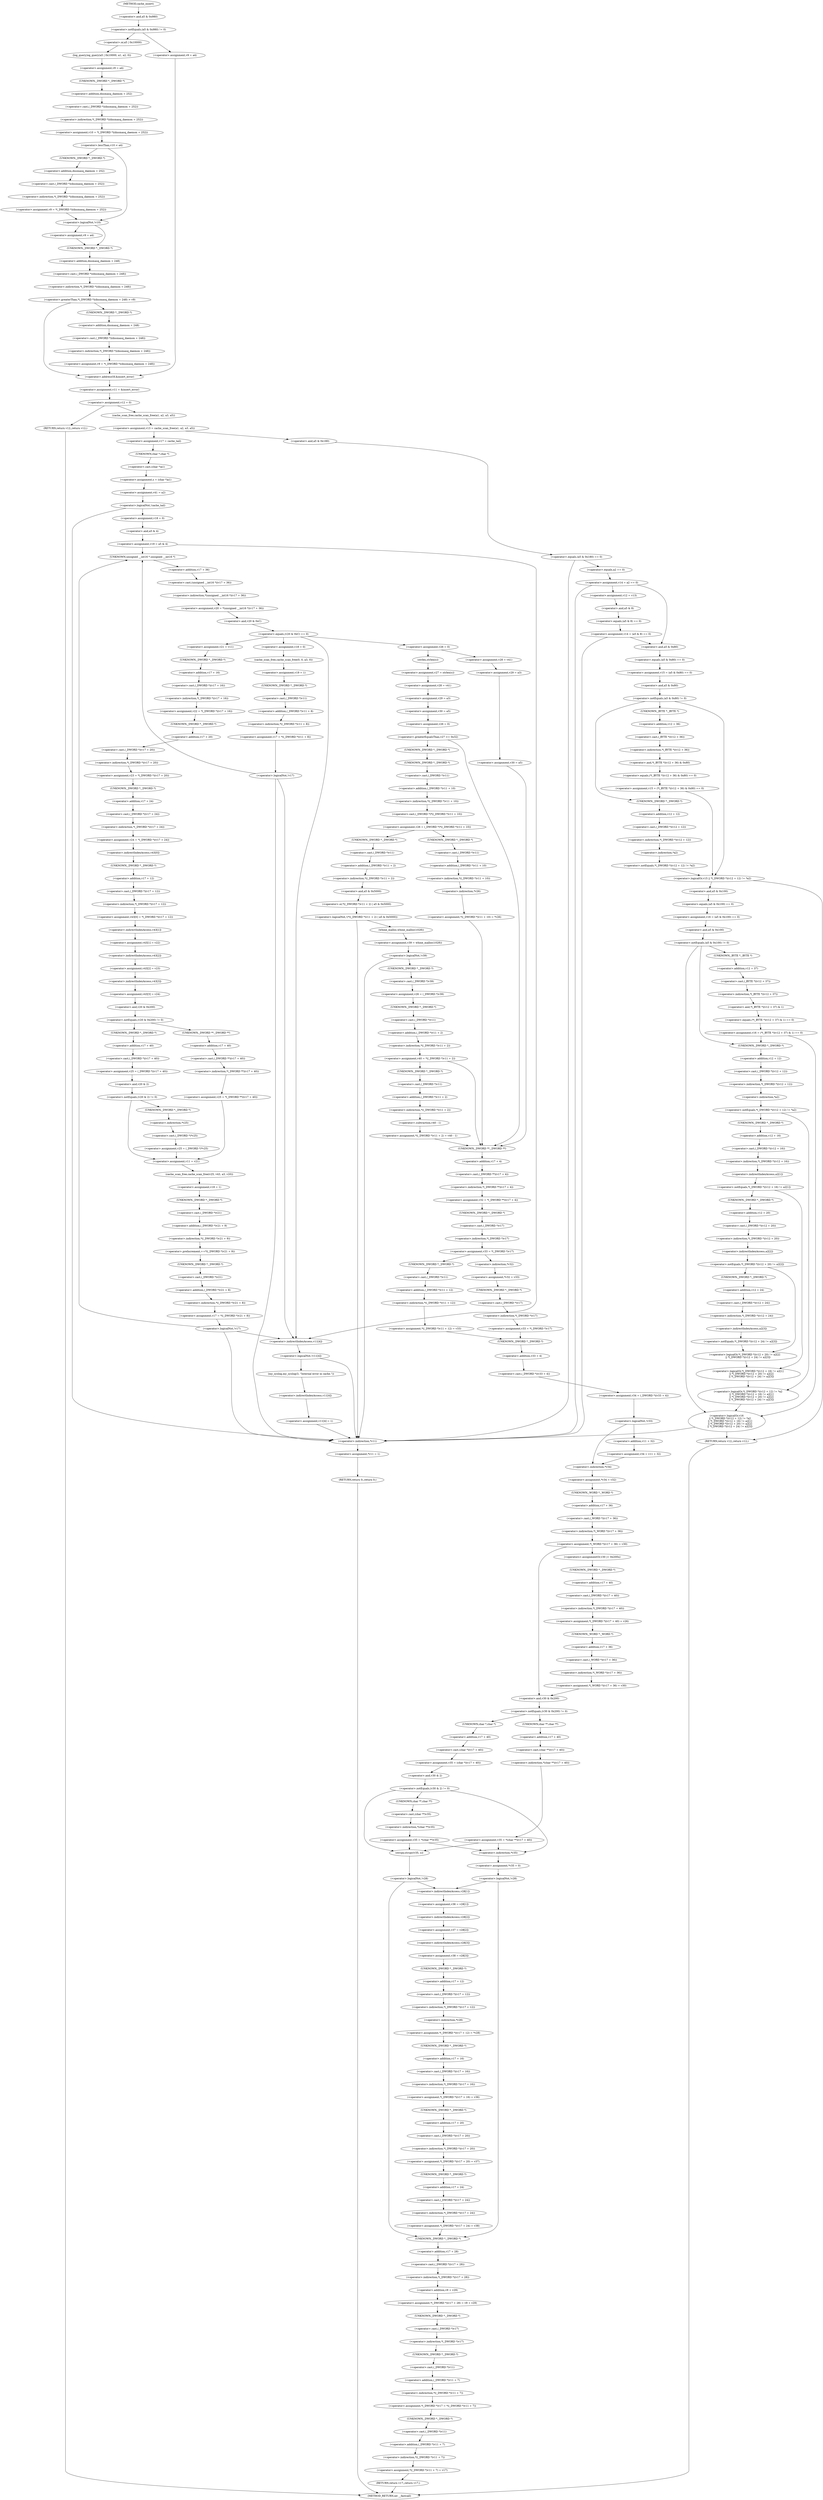 digraph cache_insert {  
"1000177" [label = "(<operator>.notEquals,(a5 & 0x980) != 0)" ]
"1000178" [label = "(<operator>.and,a5 & 0x980)" ]
"1000183" [label = "(log_query,log_query(a5 | 0x10000, a1, a2, 0))" ]
"1000184" [label = "(<operator>.or,a5 | 0x10000)" ]
"1000190" [label = "(<operator>.assignment,v9 = a4)" ]
"1000193" [label = "(<operator>.assignment,v10 = *(_DWORD *)(dnsmasq_daemon + 252))" ]
"1000195" [label = "(<operator>.indirection,*(_DWORD *)(dnsmasq_daemon + 252))" ]
"1000196" [label = "(<operator>.cast,(_DWORD *)(dnsmasq_daemon + 252))" ]
"1000197" [label = "(UNKNOWN,_DWORD *,_DWORD *)" ]
"1000198" [label = "(<operator>.addition,dnsmasq_daemon + 252)" ]
"1000202" [label = "(<operator>.lessThan,v10 < a4)" ]
"1000205" [label = "(<operator>.assignment,v9 = *(_DWORD *)(dnsmasq_daemon + 252))" ]
"1000207" [label = "(<operator>.indirection,*(_DWORD *)(dnsmasq_daemon + 252))" ]
"1000208" [label = "(<operator>.cast,(_DWORD *)(dnsmasq_daemon + 252))" ]
"1000209" [label = "(UNKNOWN,_DWORD *,_DWORD *)" ]
"1000210" [label = "(<operator>.addition,dnsmasq_daemon + 252)" ]
"1000214" [label = "(<operator>.logicalNot,!v10)" ]
"1000216" [label = "(<operator>.assignment,v9 = a4)" ]
"1000220" [label = "(<operator>.greaterThan,*(_DWORD *)(dnsmasq_daemon + 248) > v9)" ]
"1000221" [label = "(<operator>.indirection,*(_DWORD *)(dnsmasq_daemon + 248))" ]
"1000222" [label = "(<operator>.cast,(_DWORD *)(dnsmasq_daemon + 248))" ]
"1000223" [label = "(UNKNOWN,_DWORD *,_DWORD *)" ]
"1000224" [label = "(<operator>.addition,dnsmasq_daemon + 248)" ]
"1000228" [label = "(<operator>.assignment,v9 = *(_DWORD *)(dnsmasq_daemon + 248))" ]
"1000230" [label = "(<operator>.indirection,*(_DWORD *)(dnsmasq_daemon + 248))" ]
"1000231" [label = "(<operator>.cast,(_DWORD *)(dnsmasq_daemon + 248))" ]
"1000232" [label = "(UNKNOWN,_DWORD *,_DWORD *)" ]
"1000233" [label = "(<operator>.addition,dnsmasq_daemon + 248)" ]
"1000238" [label = "(<operator>.assignment,v9 = a4)" ]
"1000241" [label = "(<operator>.assignment,v11 = &insert_error)" ]
"1000243" [label = "(<operator>.addressOf,&insert_error)" ]
"1000245" [label = "(<operator>.assignment,v12 = 0)" ]
"1000250" [label = "(RETURN,return v12;,return v12;)" ]
"1000252" [label = "(<operator>.assignment,v13 = cache_scan_free(a1, a2, a3, a5))" ]
"1000254" [label = "(cache_scan_free,cache_scan_free(a1, a2, a3, a5))" ]
"1000263" [label = "(<operator>.equals,(a5 & 0x180) == 0)" ]
"1000264" [label = "(<operator>.and,a5 & 0x180)" ]
"1000269" [label = "(<operator>.assignment,v14 = a2 == 0)" ]
"1000271" [label = "(<operator>.equals,a2 == 0)" ]
"1000277" [label = "(<operator>.assignment,v12 = v13)" ]
"1000280" [label = "(<operator>.assignment,v14 = (a5 & 8) == 0)" ]
"1000282" [label = "(<operator>.equals,(a5 & 8) == 0)" ]
"1000283" [label = "(<operator>.and,a5 & 8)" ]
"1000290" [label = "(<operator>.assignment,v15 = (a5 & 0x80) == 0)" ]
"1000292" [label = "(<operator>.equals,(a5 & 0x80) == 0)" ]
"1000293" [label = "(<operator>.and,a5 & 0x80)" ]
"1000298" [label = "(<operator>.notEquals,(a5 & 0x80) != 0)" ]
"1000299" [label = "(<operator>.and,a5 & 0x80)" ]
"1000303" [label = "(<operator>.assignment,v15 = (*(_BYTE *)(v12 + 36) & 0x80) == 0)" ]
"1000305" [label = "(<operator>.equals,(*(_BYTE *)(v12 + 36) & 0x80) == 0)" ]
"1000306" [label = "(<operator>.and,*(_BYTE *)(v12 + 36) & 0x80)" ]
"1000307" [label = "(<operator>.indirection,*(_BYTE *)(v12 + 36))" ]
"1000308" [label = "(<operator>.cast,(_BYTE *)(v12 + 36))" ]
"1000309" [label = "(UNKNOWN,_BYTE *,_BYTE *)" ]
"1000310" [label = "(<operator>.addition,v12 + 36)" ]
"1000316" [label = "(<operator>.logicalOr,v15 || *(_DWORD *)(v12 + 12) != *a2)" ]
"1000318" [label = "(<operator>.notEquals,*(_DWORD *)(v12 + 12) != *a2)" ]
"1000319" [label = "(<operator>.indirection,*(_DWORD *)(v12 + 12))" ]
"1000320" [label = "(<operator>.cast,(_DWORD *)(v12 + 12))" ]
"1000321" [label = "(UNKNOWN,_DWORD *,_DWORD *)" ]
"1000322" [label = "(<operator>.addition,v12 + 12)" ]
"1000325" [label = "(<operator>.indirection,*a2)" ]
"1000328" [label = "(<operator>.assignment,v16 = (a5 & 0x100) == 0)" ]
"1000330" [label = "(<operator>.equals,(a5 & 0x100) == 0)" ]
"1000331" [label = "(<operator>.and,a5 & 0x100)" ]
"1000336" [label = "(<operator>.notEquals,(a5 & 0x100) != 0)" ]
"1000337" [label = "(<operator>.and,a5 & 0x100)" ]
"1000341" [label = "(<operator>.assignment,v16 = (*(_BYTE *)(v12 + 37) & 1) == 0)" ]
"1000343" [label = "(<operator>.equals,(*(_BYTE *)(v12 + 37) & 1) == 0)" ]
"1000344" [label = "(<operator>.and,*(_BYTE *)(v12 + 37) & 1)" ]
"1000345" [label = "(<operator>.indirection,*(_BYTE *)(v12 + 37))" ]
"1000346" [label = "(<operator>.cast,(_BYTE *)(v12 + 37))" ]
"1000347" [label = "(UNKNOWN,_BYTE *,_BYTE *)" ]
"1000348" [label = "(<operator>.addition,v12 + 37)" ]
"1000354" [label = "(<operator>.logicalOr,v16\n        || *(_DWORD *)(v12 + 12) != *a2\n        || *(_DWORD *)(v12 + 16) != a2[1]\n        || *(_DWORD *)(v12 + 20) != a2[2]\n        || *(_DWORD *)(v12 + 24) != a2[3])" ]
"1000356" [label = "(<operator>.logicalOr,*(_DWORD *)(v12 + 12) != *a2\n        || *(_DWORD *)(v12 + 16) != a2[1]\n        || *(_DWORD *)(v12 + 20) != a2[2]\n        || *(_DWORD *)(v12 + 24) != a2[3])" ]
"1000357" [label = "(<operator>.notEquals,*(_DWORD *)(v12 + 12) != *a2)" ]
"1000358" [label = "(<operator>.indirection,*(_DWORD *)(v12 + 12))" ]
"1000359" [label = "(<operator>.cast,(_DWORD *)(v12 + 12))" ]
"1000360" [label = "(UNKNOWN,_DWORD *,_DWORD *)" ]
"1000361" [label = "(<operator>.addition,v12 + 12)" ]
"1000364" [label = "(<operator>.indirection,*a2)" ]
"1000366" [label = "(<operator>.logicalOr,*(_DWORD *)(v12 + 16) != a2[1]\n        || *(_DWORD *)(v12 + 20) != a2[2]\n        || *(_DWORD *)(v12 + 24) != a2[3])" ]
"1000367" [label = "(<operator>.notEquals,*(_DWORD *)(v12 + 16) != a2[1])" ]
"1000368" [label = "(<operator>.indirection,*(_DWORD *)(v12 + 16))" ]
"1000369" [label = "(<operator>.cast,(_DWORD *)(v12 + 16))" ]
"1000370" [label = "(UNKNOWN,_DWORD *,_DWORD *)" ]
"1000371" [label = "(<operator>.addition,v12 + 16)" ]
"1000374" [label = "(<operator>.indirectIndexAccess,a2[1])" ]
"1000377" [label = "(<operator>.logicalOr,*(_DWORD *)(v12 + 20) != a2[2]\n        || *(_DWORD *)(v12 + 24) != a2[3])" ]
"1000378" [label = "(<operator>.notEquals,*(_DWORD *)(v12 + 20) != a2[2])" ]
"1000379" [label = "(<operator>.indirection,*(_DWORD *)(v12 + 20))" ]
"1000380" [label = "(<operator>.cast,(_DWORD *)(v12 + 20))" ]
"1000381" [label = "(UNKNOWN,_DWORD *,_DWORD *)" ]
"1000382" [label = "(<operator>.addition,v12 + 20)" ]
"1000385" [label = "(<operator>.indirectIndexAccess,a2[2])" ]
"1000388" [label = "(<operator>.notEquals,*(_DWORD *)(v12 + 24) != a2[3])" ]
"1000389" [label = "(<operator>.indirection,*(_DWORD *)(v12 + 24))" ]
"1000390" [label = "(<operator>.cast,(_DWORD *)(v12 + 24))" ]
"1000391" [label = "(UNKNOWN,_DWORD *,_DWORD *)" ]
"1000392" [label = "(<operator>.addition,v12 + 24)" ]
"1000395" [label = "(<operator>.indirectIndexAccess,a2[3])" ]
"1000400" [label = "(RETURN,return v12;,return v12;)" ]
"1000402" [label = "(<operator>.assignment,v17 = cache_tail)" ]
"1000405" [label = "(<operator>.assignment,s = (char *)a1)" ]
"1000407" [label = "(<operator>.cast,(char *)a1)" ]
"1000408" [label = "(UNKNOWN,char *,char *)" ]
"1000410" [label = "(<operator>.assignment,v41 = a2)" ]
"1000414" [label = "(<operator>.logicalNot,!cache_tail)" ]
"1000417" [label = "(<operator>.assignment,v18 = 0)" ]
"1000420" [label = "(<operator>.assignment,v19 = a5 & 4)" ]
"1000422" [label = "(<operator>.and,a5 & 4)" ]
"1000428" [label = "(<operator>.assignment,v20 = *(unsigned __int16 *)(v17 + 36))" ]
"1000430" [label = "(<operator>.indirection,*(unsigned __int16 *)(v17 + 36))" ]
"1000431" [label = "(<operator>.cast,(unsigned __int16 *)(v17 + 36))" ]
"1000432" [label = "(UNKNOWN,unsigned __int16 *,unsigned __int16 *)" ]
"1000433" [label = "(<operator>.addition,v17 + 36)" ]
"1000437" [label = "(<operator>.equals,(v20 & 0xC) == 0)" ]
"1000438" [label = "(<operator>.and,v20 & 0xC)" ]
"1000443" [label = "(<operator>.assignment,v26 = 0)" ]
"1000449" [label = "(<operator>.assignment,v27 = strlen(s))" ]
"1000451" [label = "(strlen,strlen(s))" ]
"1000453" [label = "(<operator>.assignment,v28 = v41)" ]
"1000456" [label = "(<operator>.assignment,v29 = a3)" ]
"1000459" [label = "(<operator>.assignment,v30 = a5)" ]
"1000462" [label = "(<operator>.assignment,v26 = 0)" ]
"1000466" [label = "(<operator>.greaterEqualsThan,v27 >= 0x32)" ]
"1000470" [label = "(<operator>.assignment,v26 = (_DWORD *)*((_DWORD *)v11 + 10))" ]
"1000472" [label = "(<operator>.cast,(_DWORD *)*((_DWORD *)v11 + 10))" ]
"1000473" [label = "(UNKNOWN,_DWORD *,_DWORD *)" ]
"1000474" [label = "(<operator>.indirection,*((_DWORD *)v11 + 10))" ]
"1000475" [label = "(<operator>.addition,(_DWORD *)v11 + 10)" ]
"1000476" [label = "(<operator>.cast,(_DWORD *)v11)" ]
"1000477" [label = "(UNKNOWN,_DWORD *,_DWORD *)" ]
"1000483" [label = "(<operator>.assignment,*((_DWORD *)v11 + 10) = *v26)" ]
"1000484" [label = "(<operator>.indirection,*((_DWORD *)v11 + 10))" ]
"1000485" [label = "(<operator>.addition,(_DWORD *)v11 + 10)" ]
"1000486" [label = "(<operator>.cast,(_DWORD *)v11)" ]
"1000487" [label = "(UNKNOWN,_DWORD *,_DWORD *)" ]
"1000490" [label = "(<operator>.indirection,*v26)" ]
"1000495" [label = "(<operator>.logicalNot,!(*((_DWORD *)v11 + 2) | a5 & 0x5000))" ]
"1000496" [label = "(<operator>.or,*((_DWORD *)v11 + 2) | a5 & 0x5000)" ]
"1000497" [label = "(<operator>.indirection,*((_DWORD *)v11 + 2))" ]
"1000498" [label = "(<operator>.addition,(_DWORD *)v11 + 2)" ]
"1000499" [label = "(<operator>.cast,(_DWORD *)v11)" ]
"1000500" [label = "(UNKNOWN,_DWORD *,_DWORD *)" ]
"1000503" [label = "(<operator>.and,a5 & 0x5000)" ]
"1000507" [label = "(<operator>.assignment,v39 = whine_malloc(1028))" ]
"1000509" [label = "(whine_malloc,whine_malloc(1028))" ]
"1000512" [label = "(<operator>.logicalNot,!v39)" ]
"1000515" [label = "(<operator>.assignment,v26 = (_DWORD *)v39)" ]
"1000517" [label = "(<operator>.cast,(_DWORD *)v39)" ]
"1000518" [label = "(UNKNOWN,_DWORD *,_DWORD *)" ]
"1000520" [label = "(<operator>.assignment,v40 = *((_DWORD *)v11 + 2))" ]
"1000522" [label = "(<operator>.indirection,*((_DWORD *)v11 + 2))" ]
"1000523" [label = "(<operator>.addition,(_DWORD *)v11 + 2)" ]
"1000524" [label = "(<operator>.cast,(_DWORD *)v11)" ]
"1000525" [label = "(UNKNOWN,_DWORD *,_DWORD *)" ]
"1000530" [label = "(<operator>.assignment,*((_DWORD *)v11 + 2) = v40 - 1)" ]
"1000531" [label = "(<operator>.indirection,*((_DWORD *)v11 + 2))" ]
"1000532" [label = "(<operator>.addition,(_DWORD *)v11 + 2)" ]
"1000533" [label = "(<operator>.cast,(_DWORD *)v11)" ]
"1000534" [label = "(UNKNOWN,_DWORD *,_DWORD *)" ]
"1000537" [label = "(<operator>.subtraction,v40 - 1)" ]
"1000542" [label = "(<operator>.assignment,v28 = v41)" ]
"1000545" [label = "(<operator>.assignment,v29 = a3)" ]
"1000548" [label = "(<operator>.assignment,v30 = a5)" ]
"1000551" [label = "(<operator>.assignment,v32 = *(_DWORD **)(v17 + 4))" ]
"1000553" [label = "(<operator>.indirection,*(_DWORD **)(v17 + 4))" ]
"1000554" [label = "(<operator>.cast,(_DWORD **)(v17 + 4))" ]
"1000555" [label = "(UNKNOWN,_DWORD **,_DWORD **)" ]
"1000556" [label = "(<operator>.addition,v17 + 4)" ]
"1000559" [label = "(<operator>.assignment,v33 = *(_DWORD *)v17)" ]
"1000561" [label = "(<operator>.indirection,*(_DWORD *)v17)" ]
"1000562" [label = "(<operator>.cast,(_DWORD *)v17)" ]
"1000563" [label = "(UNKNOWN,_DWORD *,_DWORD *)" ]
"1000568" [label = "(<operator>.assignment,*v32 = v33)" ]
"1000569" [label = "(<operator>.indirection,*v32)" ]
"1000572" [label = "(<operator>.assignment,v33 = *(_DWORD *)v17)" ]
"1000574" [label = "(<operator>.indirection,*(_DWORD *)v17)" ]
"1000575" [label = "(<operator>.cast,(_DWORD *)v17)" ]
"1000576" [label = "(UNKNOWN,_DWORD *,_DWORD *)" ]
"1000580" [label = "(<operator>.assignment,*((_DWORD *)v11 + 12) = v33)" ]
"1000581" [label = "(<operator>.indirection,*((_DWORD *)v11 + 12))" ]
"1000582" [label = "(<operator>.addition,(_DWORD *)v11 + 12)" ]
"1000583" [label = "(<operator>.cast,(_DWORD *)v11)" ]
"1000584" [label = "(UNKNOWN,_DWORD *,_DWORD *)" ]
"1000588" [label = "(<operator>.assignment,v34 = (_DWORD *)(v33 + 4))" ]
"1000590" [label = "(<operator>.cast,(_DWORD *)(v33 + 4))" ]
"1000591" [label = "(UNKNOWN,_DWORD *,_DWORD *)" ]
"1000592" [label = "(<operator>.addition,v33 + 4)" ]
"1000596" [label = "(<operator>.logicalNot,!v33)" ]
"1000598" [label = "(<operator>.assignment,v34 = v11 + 32)" ]
"1000600" [label = "(<operator>.addition,v11 + 32)" ]
"1000603" [label = "(<operator>.assignment,*v34 = v32)" ]
"1000604" [label = "(<operator>.indirection,*v34)" ]
"1000607" [label = "(<operator>.assignment,*(_WORD *)(v17 + 36) = v30)" ]
"1000608" [label = "(<operator>.indirection,*(_WORD *)(v17 + 36))" ]
"1000609" [label = "(<operator>.cast,(_WORD *)(v17 + 36))" ]
"1000610" [label = "(UNKNOWN,_WORD *,_WORD *)" ]
"1000611" [label = "(<operator>.addition,v17 + 36)" ]
"1000618" [label = "(<operators>.assignmentOr,v30 |= 0x200u)" ]
"1000621" [label = "(<operator>.assignment,*(_DWORD *)(v17 + 40) = v26)" ]
"1000622" [label = "(<operator>.indirection,*(_DWORD *)(v17 + 40))" ]
"1000623" [label = "(<operator>.cast,(_DWORD *)(v17 + 40))" ]
"1000624" [label = "(UNKNOWN,_DWORD *,_DWORD *)" ]
"1000625" [label = "(<operator>.addition,v17 + 40)" ]
"1000629" [label = "(<operator>.assignment,*(_WORD *)(v17 + 36) = v30)" ]
"1000630" [label = "(<operator>.indirection,*(_WORD *)(v17 + 36))" ]
"1000631" [label = "(<operator>.cast,(_WORD *)(v17 + 36))" ]
"1000632" [label = "(UNKNOWN,_WORD *,_WORD *)" ]
"1000633" [label = "(<operator>.addition,v17 + 36)" ]
"1000638" [label = "(<operator>.notEquals,(v30 & 0x200) != 0)" ]
"1000639" [label = "(<operator>.and,v30 & 0x200)" ]
"1000644" [label = "(<operator>.assignment,v35 = *(char **)(v17 + 40))" ]
"1000646" [label = "(<operator>.indirection,*(char **)(v17 + 40))" ]
"1000647" [label = "(<operator>.cast,(char **)(v17 + 40))" ]
"1000648" [label = "(UNKNOWN,char **,char **)" ]
"1000649" [label = "(<operator>.addition,v17 + 40)" ]
"1000657" [label = "(<operator>.assignment,v35 = (char *)(v17 + 40))" ]
"1000659" [label = "(<operator>.cast,(char *)(v17 + 40))" ]
"1000660" [label = "(UNKNOWN,char *,char *)" ]
"1000661" [label = "(<operator>.addition,v17 + 40)" ]
"1000665" [label = "(<operator>.notEquals,(v30 & 2) != 0)" ]
"1000666" [label = "(<operator>.and,v30 & 2)" ]
"1000670" [label = "(<operator>.assignment,v35 = *(char **)v35)" ]
"1000672" [label = "(<operator>.indirection,*(char **)v35)" ]
"1000673" [label = "(<operator>.cast,(char **)v35)" ]
"1000674" [label = "(UNKNOWN,char **,char **)" ]
"1000680" [label = "(strcpy,strcpy(v35, s))" ]
"1000684" [label = "(<operator>.logicalNot,!v28)" ]
"1000688" [label = "(<operator>.assignment,*(_DWORD *)(v17 + 28) = v9 + v29)" ]
"1000689" [label = "(<operator>.indirection,*(_DWORD *)(v17 + 28))" ]
"1000690" [label = "(<operator>.cast,(_DWORD *)(v17 + 28))" ]
"1000691" [label = "(UNKNOWN,_DWORD *,_DWORD *)" ]
"1000692" [label = "(<operator>.addition,v17 + 28)" ]
"1000695" [label = "(<operator>.addition,v9 + v29)" ]
"1000698" [label = "(<operator>.assignment,*(_DWORD *)v17 = *((_DWORD *)v11 + 7))" ]
"1000699" [label = "(<operator>.indirection,*(_DWORD *)v17)" ]
"1000700" [label = "(<operator>.cast,(_DWORD *)v17)" ]
"1000701" [label = "(UNKNOWN,_DWORD *,_DWORD *)" ]
"1000703" [label = "(<operator>.indirection,*((_DWORD *)v11 + 7))" ]
"1000704" [label = "(<operator>.addition,(_DWORD *)v11 + 7)" ]
"1000705" [label = "(<operator>.cast,(_DWORD *)v11)" ]
"1000706" [label = "(UNKNOWN,_DWORD *,_DWORD *)" ]
"1000709" [label = "(<operator>.assignment,*((_DWORD *)v11 + 7) = v17)" ]
"1000710" [label = "(<operator>.indirection,*((_DWORD *)v11 + 7))" ]
"1000711" [label = "(<operator>.addition,(_DWORD *)v11 + 7)" ]
"1000712" [label = "(<operator>.cast,(_DWORD *)v11)" ]
"1000713" [label = "(UNKNOWN,_DWORD *,_DWORD *)" ]
"1000717" [label = "(RETURN,return v17;,return v17;)" ]
"1000720" [label = "(<operator>.assignment,v36 = v28[1])" ]
"1000722" [label = "(<operator>.indirectIndexAccess,v28[1])" ]
"1000725" [label = "(<operator>.assignment,v37 = v28[2])" ]
"1000727" [label = "(<operator>.indirectIndexAccess,v28[2])" ]
"1000730" [label = "(<operator>.assignment,v38 = v28[3])" ]
"1000732" [label = "(<operator>.indirectIndexAccess,v28[3])" ]
"1000735" [label = "(<operator>.assignment,*(_DWORD *)(v17 + 12) = *v28)" ]
"1000736" [label = "(<operator>.indirection,*(_DWORD *)(v17 + 12))" ]
"1000737" [label = "(<operator>.cast,(_DWORD *)(v17 + 12))" ]
"1000738" [label = "(UNKNOWN,_DWORD *,_DWORD *)" ]
"1000739" [label = "(<operator>.addition,v17 + 12)" ]
"1000742" [label = "(<operator>.indirection,*v28)" ]
"1000744" [label = "(<operator>.assignment,*(_DWORD *)(v17 + 16) = v36)" ]
"1000745" [label = "(<operator>.indirection,*(_DWORD *)(v17 + 16))" ]
"1000746" [label = "(<operator>.cast,(_DWORD *)(v17 + 16))" ]
"1000747" [label = "(UNKNOWN,_DWORD *,_DWORD *)" ]
"1000748" [label = "(<operator>.addition,v17 + 16)" ]
"1000752" [label = "(<operator>.assignment,*(_DWORD *)(v17 + 20) = v37)" ]
"1000753" [label = "(<operator>.indirection,*(_DWORD *)(v17 + 20))" ]
"1000754" [label = "(<operator>.cast,(_DWORD *)(v17 + 20))" ]
"1000755" [label = "(UNKNOWN,_DWORD *,_DWORD *)" ]
"1000756" [label = "(<operator>.addition,v17 + 20)" ]
"1000760" [label = "(<operator>.assignment,*(_DWORD *)(v17 + 24) = v38)" ]
"1000761" [label = "(<operator>.indirection,*(_DWORD *)(v17 + 24))" ]
"1000762" [label = "(<operator>.cast,(_DWORD *)(v17 + 24))" ]
"1000763" [label = "(UNKNOWN,_DWORD *,_DWORD *)" ]
"1000764" [label = "(<operator>.addition,v17 + 24)" ]
"1000769" [label = "(<operator>.assignment,*v35 = 0)" ]
"1000770" [label = "(<operator>.indirection,*v35)" ]
"1000774" [label = "(<operator>.logicalNot,!v28)" ]
"1000784" [label = "(<operator>.assignment,v21 = v11)" ]
"1000787" [label = "(<operator>.assignment,v22 = *(_DWORD *)(v17 + 16))" ]
"1000789" [label = "(<operator>.indirection,*(_DWORD *)(v17 + 16))" ]
"1000790" [label = "(<operator>.cast,(_DWORD *)(v17 + 16))" ]
"1000791" [label = "(UNKNOWN,_DWORD *,_DWORD *)" ]
"1000792" [label = "(<operator>.addition,v17 + 16)" ]
"1000795" [label = "(<operator>.assignment,v23 = *(_DWORD *)(v17 + 20))" ]
"1000797" [label = "(<operator>.indirection,*(_DWORD *)(v17 + 20))" ]
"1000798" [label = "(<operator>.cast,(_DWORD *)(v17 + 20))" ]
"1000799" [label = "(UNKNOWN,_DWORD *,_DWORD *)" ]
"1000800" [label = "(<operator>.addition,v17 + 20)" ]
"1000803" [label = "(<operator>.assignment,v24 = *(_DWORD *)(v17 + 24))" ]
"1000805" [label = "(<operator>.indirection,*(_DWORD *)(v17 + 24))" ]
"1000806" [label = "(<operator>.cast,(_DWORD *)(v17 + 24))" ]
"1000807" [label = "(UNKNOWN,_DWORD *,_DWORD *)" ]
"1000808" [label = "(<operator>.addition,v17 + 24)" ]
"1000811" [label = "(<operator>.assignment,v43[0] = *(_DWORD *)(v17 + 12))" ]
"1000812" [label = "(<operator>.indirectIndexAccess,v43[0])" ]
"1000815" [label = "(<operator>.indirection,*(_DWORD *)(v17 + 12))" ]
"1000816" [label = "(<operator>.cast,(_DWORD *)(v17 + 12))" ]
"1000817" [label = "(UNKNOWN,_DWORD *,_DWORD *)" ]
"1000818" [label = "(<operator>.addition,v17 + 12)" ]
"1000821" [label = "(<operator>.assignment,v43[1] = v22)" ]
"1000822" [label = "(<operator>.indirectIndexAccess,v43[1])" ]
"1000826" [label = "(<operator>.assignment,v43[2] = v23)" ]
"1000827" [label = "(<operator>.indirectIndexAccess,v43[2])" ]
"1000831" [label = "(<operator>.assignment,v43[3] = v24)" ]
"1000832" [label = "(<operator>.indirectIndexAccess,v43[3])" ]
"1000837" [label = "(<operator>.notEquals,(v20 & 0x200) != 0)" ]
"1000838" [label = "(<operator>.and,v20 & 0x200)" ]
"1000843" [label = "(<operator>.assignment,v25 = *(_DWORD **)(v17 + 40))" ]
"1000845" [label = "(<operator>.indirection,*(_DWORD **)(v17 + 40))" ]
"1000846" [label = "(<operator>.cast,(_DWORD **)(v17 + 40))" ]
"1000847" [label = "(UNKNOWN,_DWORD **,_DWORD **)" ]
"1000848" [label = "(<operator>.addition,v17 + 40)" ]
"1000853" [label = "(<operator>.assignment,v25 = (_DWORD *)(v17 + 40))" ]
"1000855" [label = "(<operator>.cast,(_DWORD *)(v17 + 40))" ]
"1000856" [label = "(UNKNOWN,_DWORD *,_DWORD *)" ]
"1000857" [label = "(<operator>.addition,v17 + 40)" ]
"1000861" [label = "(<operator>.notEquals,(v20 & 2) != 0)" ]
"1000862" [label = "(<operator>.and,v20 & 2)" ]
"1000866" [label = "(<operator>.assignment,v25 = (_DWORD *)*v25)" ]
"1000868" [label = "(<operator>.cast,(_DWORD *)*v25)" ]
"1000869" [label = "(UNKNOWN,_DWORD *,_DWORD *)" ]
"1000870" [label = "(<operator>.indirection,*v25)" ]
"1000872" [label = "(<operator>.assignment,v11 = v21)" ]
"1000875" [label = "(cache_scan_free,cache_scan_free(v25, v43, a3, v20))" ]
"1000880" [label = "(<operator>.assignment,v18 = 1)" ]
"1000883" [label = "(<operator>.preIncrement,++*((_DWORD *)v21 + 9))" ]
"1000884" [label = "(<operator>.indirection,*((_DWORD *)v21 + 9))" ]
"1000885" [label = "(<operator>.addition,(_DWORD *)v21 + 9)" ]
"1000886" [label = "(<operator>.cast,(_DWORD *)v21)" ]
"1000887" [label = "(UNKNOWN,_DWORD *,_DWORD *)" ]
"1000890" [label = "(<operator>.assignment,v17 = *((_DWORD *)v21 + 8))" ]
"1000892" [label = "(<operator>.indirection,*((_DWORD *)v21 + 8))" ]
"1000893" [label = "(<operator>.addition,(_DWORD *)v21 + 8)" ]
"1000894" [label = "(<operator>.cast,(_DWORD *)v21)" ]
"1000895" [label = "(UNKNOWN,_DWORD *,_DWORD *)" ]
"1000899" [label = "(<operator>.logicalNot,!v17)" ]
"1000904" [label = "(<operator>.assignment,v18 = 0)" ]
"1000907" [label = "(cache_scan_free,cache_scan_free(0, 0, a3, 0))" ]
"1000912" [label = "(<operator>.assignment,v19 = 1)" ]
"1000915" [label = "(<operator>.assignment,v17 = *((_DWORD *)v11 + 8))" ]
"1000917" [label = "(<operator>.indirection,*((_DWORD *)v11 + 8))" ]
"1000918" [label = "(<operator>.addition,(_DWORD *)v11 + 8)" ]
"1000919" [label = "(<operator>.cast,(_DWORD *)v11)" ]
"1000920" [label = "(UNKNOWN,_DWORD *,_DWORD *)" ]
"1000924" [label = "(<operator>.logicalNot,!v17)" ]
"1000928" [label = "(<operator>.logicalNot,!v11[4])" ]
"1000929" [label = "(<operator>.indirectIndexAccess,v11[4])" ]
"1000933" [label = "(my_syslog,my_syslog(3, \"Internal error in cache.\"))" ]
"1000936" [label = "(<operator>.assignment,v11[4] = 1)" ]
"1000937" [label = "(<operator>.indirectIndexAccess,v11[4])" ]
"1000942" [label = "(<operator>.assignment,*v11 = 1)" ]
"1000943" [label = "(<operator>.indirection,*v11)" ]
"1000946" [label = "(RETURN,return 0;,return 0;)" ]
"1000135" [label = "(METHOD,cache_insert)" ]
"1000948" [label = "(METHOD_RETURN,int __fastcall)" ]
  "1000177" -> "1000184" 
  "1000177" -> "1000238" 
  "1000178" -> "1000177" 
  "1000183" -> "1000190" 
  "1000184" -> "1000183" 
  "1000190" -> "1000197" 
  "1000193" -> "1000202" 
  "1000195" -> "1000193" 
  "1000196" -> "1000195" 
  "1000197" -> "1000198" 
  "1000198" -> "1000196" 
  "1000202" -> "1000209" 
  "1000202" -> "1000214" 
  "1000205" -> "1000214" 
  "1000207" -> "1000205" 
  "1000208" -> "1000207" 
  "1000209" -> "1000210" 
  "1000210" -> "1000208" 
  "1000214" -> "1000223" 
  "1000214" -> "1000216" 
  "1000216" -> "1000223" 
  "1000220" -> "1000232" 
  "1000220" -> "1000243" 
  "1000221" -> "1000220" 
  "1000222" -> "1000221" 
  "1000223" -> "1000224" 
  "1000224" -> "1000222" 
  "1000228" -> "1000243" 
  "1000230" -> "1000228" 
  "1000231" -> "1000230" 
  "1000232" -> "1000233" 
  "1000233" -> "1000231" 
  "1000238" -> "1000243" 
  "1000241" -> "1000245" 
  "1000243" -> "1000241" 
  "1000245" -> "1000250" 
  "1000245" -> "1000254" 
  "1000250" -> "1000948" 
  "1000252" -> "1000264" 
  "1000252" -> "1000402" 
  "1000254" -> "1000252" 
  "1000263" -> "1000943" 
  "1000263" -> "1000271" 
  "1000264" -> "1000263" 
  "1000269" -> "1000277" 
  "1000269" -> "1000943" 
  "1000269" -> "1000293" 
  "1000271" -> "1000269" 
  "1000277" -> "1000283" 
  "1000280" -> "1000943" 
  "1000280" -> "1000293" 
  "1000282" -> "1000280" 
  "1000283" -> "1000282" 
  "1000290" -> "1000299" 
  "1000292" -> "1000290" 
  "1000293" -> "1000292" 
  "1000298" -> "1000309" 
  "1000298" -> "1000321" 
  "1000298" -> "1000316" 
  "1000299" -> "1000298" 
  "1000303" -> "1000321" 
  "1000303" -> "1000316" 
  "1000305" -> "1000303" 
  "1000306" -> "1000305" 
  "1000307" -> "1000306" 
  "1000308" -> "1000307" 
  "1000309" -> "1000310" 
  "1000310" -> "1000308" 
  "1000316" -> "1000331" 
  "1000316" -> "1000400" 
  "1000318" -> "1000316" 
  "1000319" -> "1000325" 
  "1000320" -> "1000319" 
  "1000321" -> "1000322" 
  "1000322" -> "1000320" 
  "1000325" -> "1000318" 
  "1000328" -> "1000337" 
  "1000330" -> "1000328" 
  "1000331" -> "1000330" 
  "1000336" -> "1000347" 
  "1000336" -> "1000360" 
  "1000336" -> "1000354" 
  "1000337" -> "1000336" 
  "1000341" -> "1000360" 
  "1000341" -> "1000354" 
  "1000343" -> "1000341" 
  "1000344" -> "1000343" 
  "1000345" -> "1000344" 
  "1000346" -> "1000345" 
  "1000347" -> "1000348" 
  "1000348" -> "1000346" 
  "1000354" -> "1000943" 
  "1000354" -> "1000400" 
  "1000356" -> "1000354" 
  "1000357" -> "1000370" 
  "1000357" -> "1000356" 
  "1000358" -> "1000364" 
  "1000359" -> "1000358" 
  "1000360" -> "1000361" 
  "1000361" -> "1000359" 
  "1000364" -> "1000357" 
  "1000366" -> "1000356" 
  "1000367" -> "1000381" 
  "1000367" -> "1000366" 
  "1000368" -> "1000374" 
  "1000369" -> "1000368" 
  "1000370" -> "1000371" 
  "1000371" -> "1000369" 
  "1000374" -> "1000367" 
  "1000377" -> "1000366" 
  "1000378" -> "1000391" 
  "1000378" -> "1000377" 
  "1000379" -> "1000385" 
  "1000380" -> "1000379" 
  "1000381" -> "1000382" 
  "1000382" -> "1000380" 
  "1000385" -> "1000378" 
  "1000388" -> "1000377" 
  "1000389" -> "1000395" 
  "1000390" -> "1000389" 
  "1000391" -> "1000392" 
  "1000392" -> "1000390" 
  "1000395" -> "1000388" 
  "1000400" -> "1000948" 
  "1000402" -> "1000408" 
  "1000405" -> "1000410" 
  "1000407" -> "1000405" 
  "1000408" -> "1000407" 
  "1000410" -> "1000414" 
  "1000414" -> "1000943" 
  "1000414" -> "1000417" 
  "1000417" -> "1000422" 
  "1000420" -> "1000432" 
  "1000420" -> "1000929" 
  "1000422" -> "1000420" 
  "1000428" -> "1000438" 
  "1000430" -> "1000428" 
  "1000431" -> "1000430" 
  "1000432" -> "1000433" 
  "1000433" -> "1000431" 
  "1000437" -> "1000443" 
  "1000437" -> "1000929" 
  "1000437" -> "1000784" 
  "1000437" -> "1000904" 
  "1000438" -> "1000437" 
  "1000443" -> "1000451" 
  "1000443" -> "1000542" 
  "1000449" -> "1000453" 
  "1000451" -> "1000449" 
  "1000453" -> "1000456" 
  "1000456" -> "1000459" 
  "1000459" -> "1000462" 
  "1000462" -> "1000466" 
  "1000466" -> "1000473" 
  "1000466" -> "1000555" 
  "1000470" -> "1000487" 
  "1000470" -> "1000500" 
  "1000472" -> "1000470" 
  "1000473" -> "1000477" 
  "1000474" -> "1000472" 
  "1000475" -> "1000474" 
  "1000476" -> "1000475" 
  "1000477" -> "1000476" 
  "1000483" -> "1000555" 
  "1000484" -> "1000490" 
  "1000485" -> "1000484" 
  "1000486" -> "1000485" 
  "1000487" -> "1000486" 
  "1000490" -> "1000483" 
  "1000495" -> "1000943" 
  "1000495" -> "1000509" 
  "1000496" -> "1000495" 
  "1000497" -> "1000503" 
  "1000498" -> "1000497" 
  "1000499" -> "1000498" 
  "1000500" -> "1000499" 
  "1000503" -> "1000496" 
  "1000507" -> "1000512" 
  "1000509" -> "1000507" 
  "1000512" -> "1000943" 
  "1000512" -> "1000518" 
  "1000515" -> "1000525" 
  "1000517" -> "1000515" 
  "1000518" -> "1000517" 
  "1000520" -> "1000534" 
  "1000520" -> "1000555" 
  "1000522" -> "1000520" 
  "1000523" -> "1000522" 
  "1000524" -> "1000523" 
  "1000525" -> "1000524" 
  "1000530" -> "1000555" 
  "1000531" -> "1000537" 
  "1000532" -> "1000531" 
  "1000533" -> "1000532" 
  "1000534" -> "1000533" 
  "1000537" -> "1000530" 
  "1000542" -> "1000545" 
  "1000545" -> "1000548" 
  "1000548" -> "1000555" 
  "1000551" -> "1000563" 
  "1000553" -> "1000551" 
  "1000554" -> "1000553" 
  "1000555" -> "1000556" 
  "1000556" -> "1000554" 
  "1000559" -> "1000584" 
  "1000559" -> "1000569" 
  "1000561" -> "1000559" 
  "1000562" -> "1000561" 
  "1000563" -> "1000562" 
  "1000568" -> "1000576" 
  "1000569" -> "1000568" 
  "1000572" -> "1000591" 
  "1000574" -> "1000572" 
  "1000575" -> "1000574" 
  "1000576" -> "1000575" 
  "1000580" -> "1000591" 
  "1000581" -> "1000580" 
  "1000582" -> "1000581" 
  "1000583" -> "1000582" 
  "1000584" -> "1000583" 
  "1000588" -> "1000596" 
  "1000590" -> "1000588" 
  "1000591" -> "1000592" 
  "1000592" -> "1000590" 
  "1000596" -> "1000600" 
  "1000596" -> "1000604" 
  "1000598" -> "1000604" 
  "1000600" -> "1000598" 
  "1000603" -> "1000610" 
  "1000604" -> "1000603" 
  "1000607" -> "1000618" 
  "1000607" -> "1000639" 
  "1000608" -> "1000607" 
  "1000609" -> "1000608" 
  "1000610" -> "1000611" 
  "1000611" -> "1000609" 
  "1000618" -> "1000624" 
  "1000621" -> "1000632" 
  "1000622" -> "1000621" 
  "1000623" -> "1000622" 
  "1000624" -> "1000625" 
  "1000625" -> "1000623" 
  "1000629" -> "1000639" 
  "1000630" -> "1000629" 
  "1000631" -> "1000630" 
  "1000632" -> "1000633" 
  "1000633" -> "1000631" 
  "1000638" -> "1000648" 
  "1000638" -> "1000660" 
  "1000639" -> "1000638" 
  "1000644" -> "1000680" 
  "1000644" -> "1000770" 
  "1000646" -> "1000644" 
  "1000647" -> "1000646" 
  "1000648" -> "1000649" 
  "1000649" -> "1000647" 
  "1000657" -> "1000666" 
  "1000659" -> "1000657" 
  "1000660" -> "1000661" 
  "1000661" -> "1000659" 
  "1000665" -> "1000674" 
  "1000665" -> "1000680" 
  "1000665" -> "1000770" 
  "1000666" -> "1000665" 
  "1000670" -> "1000680" 
  "1000670" -> "1000770" 
  "1000672" -> "1000670" 
  "1000673" -> "1000672" 
  "1000674" -> "1000673" 
  "1000680" -> "1000684" 
  "1000684" -> "1000691" 
  "1000684" -> "1000722" 
  "1000688" -> "1000701" 
  "1000689" -> "1000695" 
  "1000690" -> "1000689" 
  "1000691" -> "1000692" 
  "1000692" -> "1000690" 
  "1000695" -> "1000688" 
  "1000698" -> "1000713" 
  "1000699" -> "1000706" 
  "1000700" -> "1000699" 
  "1000701" -> "1000700" 
  "1000703" -> "1000698" 
  "1000704" -> "1000703" 
  "1000705" -> "1000704" 
  "1000706" -> "1000705" 
  "1000709" -> "1000717" 
  "1000710" -> "1000709" 
  "1000711" -> "1000710" 
  "1000712" -> "1000711" 
  "1000713" -> "1000712" 
  "1000717" -> "1000948" 
  "1000720" -> "1000727" 
  "1000722" -> "1000720" 
  "1000725" -> "1000732" 
  "1000727" -> "1000725" 
  "1000730" -> "1000738" 
  "1000732" -> "1000730" 
  "1000735" -> "1000747" 
  "1000736" -> "1000742" 
  "1000737" -> "1000736" 
  "1000738" -> "1000739" 
  "1000739" -> "1000737" 
  "1000742" -> "1000735" 
  "1000744" -> "1000755" 
  "1000745" -> "1000744" 
  "1000746" -> "1000745" 
  "1000747" -> "1000748" 
  "1000748" -> "1000746" 
  "1000752" -> "1000763" 
  "1000753" -> "1000752" 
  "1000754" -> "1000753" 
  "1000755" -> "1000756" 
  "1000756" -> "1000754" 
  "1000760" -> "1000691" 
  "1000761" -> "1000760" 
  "1000762" -> "1000761" 
  "1000763" -> "1000764" 
  "1000764" -> "1000762" 
  "1000769" -> "1000774" 
  "1000770" -> "1000769" 
  "1000774" -> "1000691" 
  "1000774" -> "1000722" 
  "1000784" -> "1000791" 
  "1000787" -> "1000799" 
  "1000789" -> "1000787" 
  "1000790" -> "1000789" 
  "1000791" -> "1000792" 
  "1000792" -> "1000790" 
  "1000795" -> "1000807" 
  "1000797" -> "1000795" 
  "1000798" -> "1000797" 
  "1000799" -> "1000800" 
  "1000800" -> "1000798" 
  "1000803" -> "1000812" 
  "1000805" -> "1000803" 
  "1000806" -> "1000805" 
  "1000807" -> "1000808" 
  "1000808" -> "1000806" 
  "1000811" -> "1000822" 
  "1000812" -> "1000817" 
  "1000815" -> "1000811" 
  "1000816" -> "1000815" 
  "1000817" -> "1000818" 
  "1000818" -> "1000816" 
  "1000821" -> "1000827" 
  "1000822" -> "1000821" 
  "1000826" -> "1000832" 
  "1000827" -> "1000826" 
  "1000831" -> "1000838" 
  "1000832" -> "1000831" 
  "1000837" -> "1000847" 
  "1000837" -> "1000856" 
  "1000838" -> "1000837" 
  "1000843" -> "1000872" 
  "1000845" -> "1000843" 
  "1000846" -> "1000845" 
  "1000847" -> "1000848" 
  "1000848" -> "1000846" 
  "1000853" -> "1000862" 
  "1000855" -> "1000853" 
  "1000856" -> "1000857" 
  "1000857" -> "1000855" 
  "1000861" -> "1000869" 
  "1000861" -> "1000872" 
  "1000862" -> "1000861" 
  "1000866" -> "1000872" 
  "1000868" -> "1000866" 
  "1000869" -> "1000870" 
  "1000870" -> "1000868" 
  "1000872" -> "1000875" 
  "1000875" -> "1000880" 
  "1000880" -> "1000887" 
  "1000883" -> "1000895" 
  "1000884" -> "1000883" 
  "1000885" -> "1000884" 
  "1000886" -> "1000885" 
  "1000887" -> "1000886" 
  "1000890" -> "1000899" 
  "1000892" -> "1000890" 
  "1000893" -> "1000892" 
  "1000894" -> "1000893" 
  "1000895" -> "1000894" 
  "1000899" -> "1000432" 
  "1000899" -> "1000929" 
  "1000899" -> "1000943" 
  "1000904" -> "1000907" 
  "1000907" -> "1000912" 
  "1000912" -> "1000920" 
  "1000915" -> "1000924" 
  "1000917" -> "1000915" 
  "1000918" -> "1000917" 
  "1000919" -> "1000918" 
  "1000920" -> "1000919" 
  "1000924" -> "1000432" 
  "1000924" -> "1000929" 
  "1000924" -> "1000943" 
  "1000928" -> "1000933" 
  "1000928" -> "1000943" 
  "1000929" -> "1000928" 
  "1000933" -> "1000937" 
  "1000936" -> "1000943" 
  "1000937" -> "1000936" 
  "1000942" -> "1000946" 
  "1000943" -> "1000942" 
  "1000946" -> "1000948" 
  "1000135" -> "1000178" 
}
